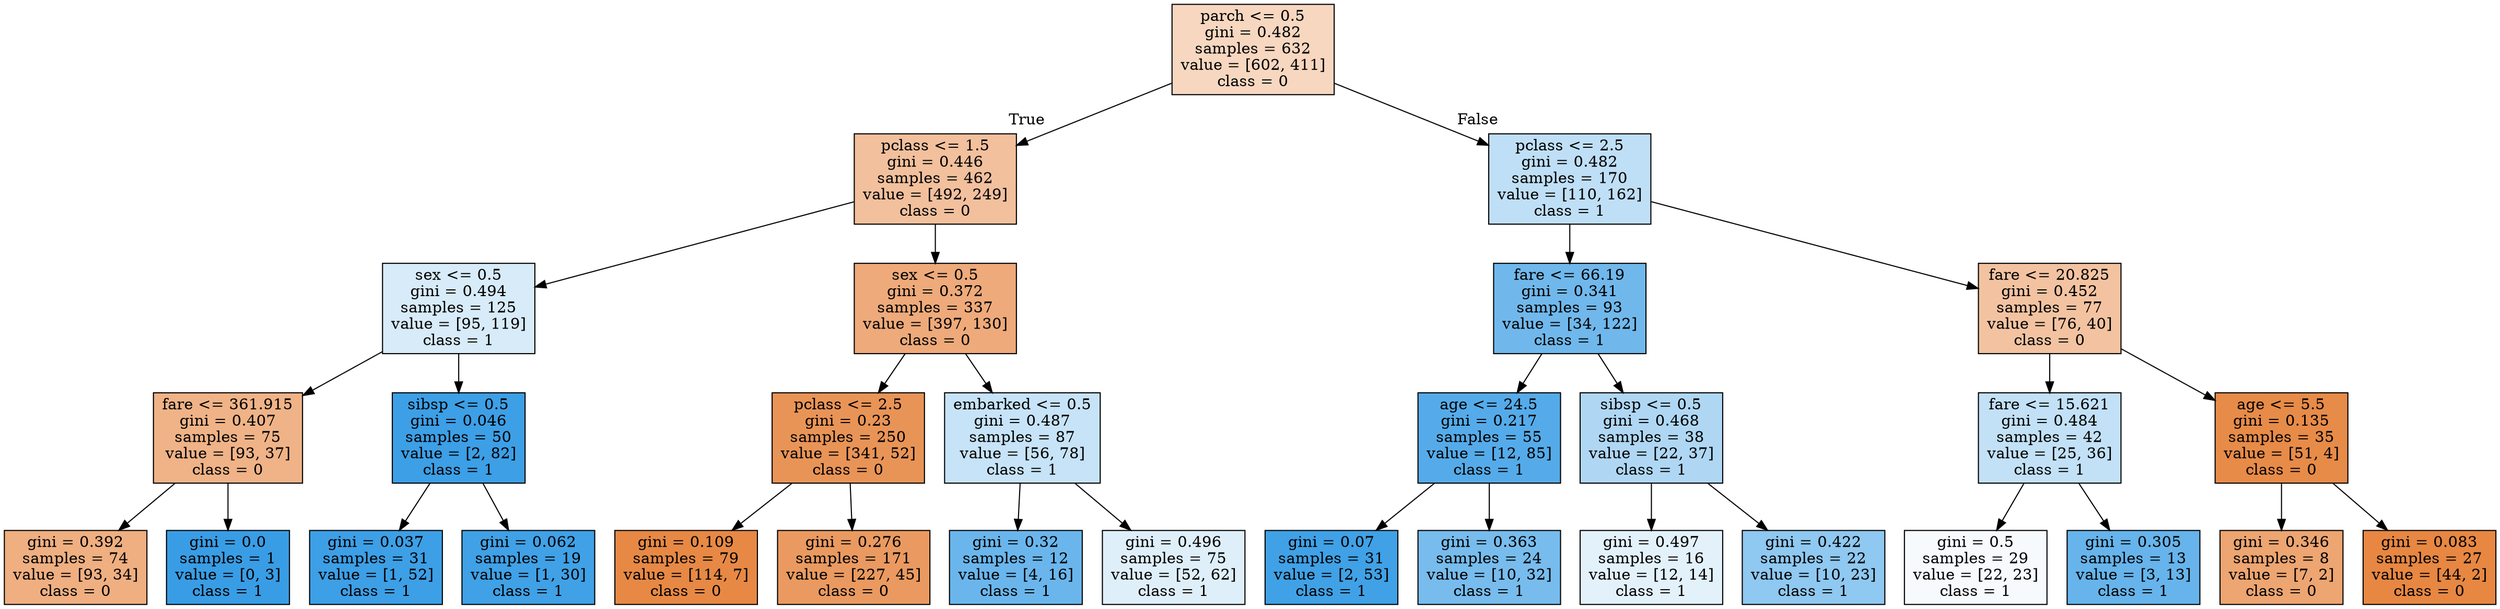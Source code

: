 digraph Tree {
node [shape=box, style="filled", color="black"] ;
graph [ranksep=equally, splines=polyline] ;
0 [label="parch <= 0.5\ngini = 0.482\nsamples = 632\nvalue = [602, 411]\nclass = 0", fillcolor="#e5813951"] ;
1 [label="pclass <= 1.5\ngini = 0.446\nsamples = 462\nvalue = [492, 249]\nclass = 0", fillcolor="#e581397e"] ;
0 -> 1 [labeldistance=2.5, labelangle=45, headlabel="True"] ;
2 [label="sex <= 0.5\ngini = 0.494\nsamples = 125\nvalue = [95, 119]\nclass = 1", fillcolor="#399de533"] ;
1 -> 2 ;
3 [label="fare <= 361.915\ngini = 0.407\nsamples = 75\nvalue = [93, 37]\nclass = 0", fillcolor="#e581399a"] ;
2 -> 3 ;
4 [label="gini = 0.392\nsamples = 74\nvalue = [93, 34]\nclass = 0", fillcolor="#e58139a2"] ;
3 -> 4 ;
5 [label="gini = 0.0\nsamples = 1\nvalue = [0, 3]\nclass = 1", fillcolor="#399de5ff"] ;
3 -> 5 ;
6 [label="sibsp <= 0.5\ngini = 0.046\nsamples = 50\nvalue = [2, 82]\nclass = 1", fillcolor="#399de5f9"] ;
2 -> 6 ;
7 [label="gini = 0.037\nsamples = 31\nvalue = [1, 52]\nclass = 1", fillcolor="#399de5fa"] ;
6 -> 7 ;
8 [label="gini = 0.062\nsamples = 19\nvalue = [1, 30]\nclass = 1", fillcolor="#399de5f6"] ;
6 -> 8 ;
9 [label="sex <= 0.5\ngini = 0.372\nsamples = 337\nvalue = [397, 130]\nclass = 0", fillcolor="#e58139ab"] ;
1 -> 9 ;
10 [label="pclass <= 2.5\ngini = 0.23\nsamples = 250\nvalue = [341, 52]\nclass = 0", fillcolor="#e58139d8"] ;
9 -> 10 ;
11 [label="gini = 0.109\nsamples = 79\nvalue = [114, 7]\nclass = 0", fillcolor="#e58139ef"] ;
10 -> 11 ;
12 [label="gini = 0.276\nsamples = 171\nvalue = [227, 45]\nclass = 0", fillcolor="#e58139cc"] ;
10 -> 12 ;
13 [label="embarked <= 0.5\ngini = 0.487\nsamples = 87\nvalue = [56, 78]\nclass = 1", fillcolor="#399de548"] ;
9 -> 13 ;
14 [label="gini = 0.32\nsamples = 12\nvalue = [4, 16]\nclass = 1", fillcolor="#399de5bf"] ;
13 -> 14 ;
15 [label="gini = 0.496\nsamples = 75\nvalue = [52, 62]\nclass = 1", fillcolor="#399de529"] ;
13 -> 15 ;
16 [label="pclass <= 2.5\ngini = 0.482\nsamples = 170\nvalue = [110, 162]\nclass = 1", fillcolor="#399de552"] ;
0 -> 16 [labeldistance=2.5, labelangle=-45, headlabel="False"] ;
17 [label="fare <= 66.19\ngini = 0.341\nsamples = 93\nvalue = [34, 122]\nclass = 1", fillcolor="#399de5b8"] ;
16 -> 17 ;
18 [label="age <= 24.5\ngini = 0.217\nsamples = 55\nvalue = [12, 85]\nclass = 1", fillcolor="#399de5db"] ;
17 -> 18 ;
19 [label="gini = 0.07\nsamples = 31\nvalue = [2, 53]\nclass = 1", fillcolor="#399de5f5"] ;
18 -> 19 ;
20 [label="gini = 0.363\nsamples = 24\nvalue = [10, 32]\nclass = 1", fillcolor="#399de5af"] ;
18 -> 20 ;
21 [label="sibsp <= 0.5\ngini = 0.468\nsamples = 38\nvalue = [22, 37]\nclass = 1", fillcolor="#399de567"] ;
17 -> 21 ;
22 [label="gini = 0.497\nsamples = 16\nvalue = [12, 14]\nclass = 1", fillcolor="#399de524"] ;
21 -> 22 ;
23 [label="gini = 0.422\nsamples = 22\nvalue = [10, 23]\nclass = 1", fillcolor="#399de590"] ;
21 -> 23 ;
24 [label="fare <= 20.825\ngini = 0.452\nsamples = 77\nvalue = [76, 40]\nclass = 0", fillcolor="#e5813979"] ;
16 -> 24 ;
25 [label="fare <= 15.621\ngini = 0.484\nsamples = 42\nvalue = [25, 36]\nclass = 1", fillcolor="#399de54e"] ;
24 -> 25 ;
26 [label="gini = 0.5\nsamples = 29\nvalue = [22, 23]\nclass = 1", fillcolor="#399de50b"] ;
25 -> 26 ;
27 [label="gini = 0.305\nsamples = 13\nvalue = [3, 13]\nclass = 1", fillcolor="#399de5c4"] ;
25 -> 27 ;
28 [label="age <= 5.5\ngini = 0.135\nsamples = 35\nvalue = [51, 4]\nclass = 0", fillcolor="#e58139eb"] ;
24 -> 28 ;
29 [label="gini = 0.346\nsamples = 8\nvalue = [7, 2]\nclass = 0", fillcolor="#e58139b6"] ;
28 -> 29 ;
30 [label="gini = 0.083\nsamples = 27\nvalue = [44, 2]\nclass = 0", fillcolor="#e58139f3"] ;
28 -> 30 ;
{rank=same ; 0} ;
{rank=same ; 1; 16} ;
{rank=same ; 2; 9; 17; 24} ;
{rank=same ; 3; 6; 10; 13; 18; 21; 25; 28} ;
{rank=same ; 4; 5; 7; 8; 11; 12; 14; 15; 19; 20; 22; 23; 26; 27; 29; 30} ;
}